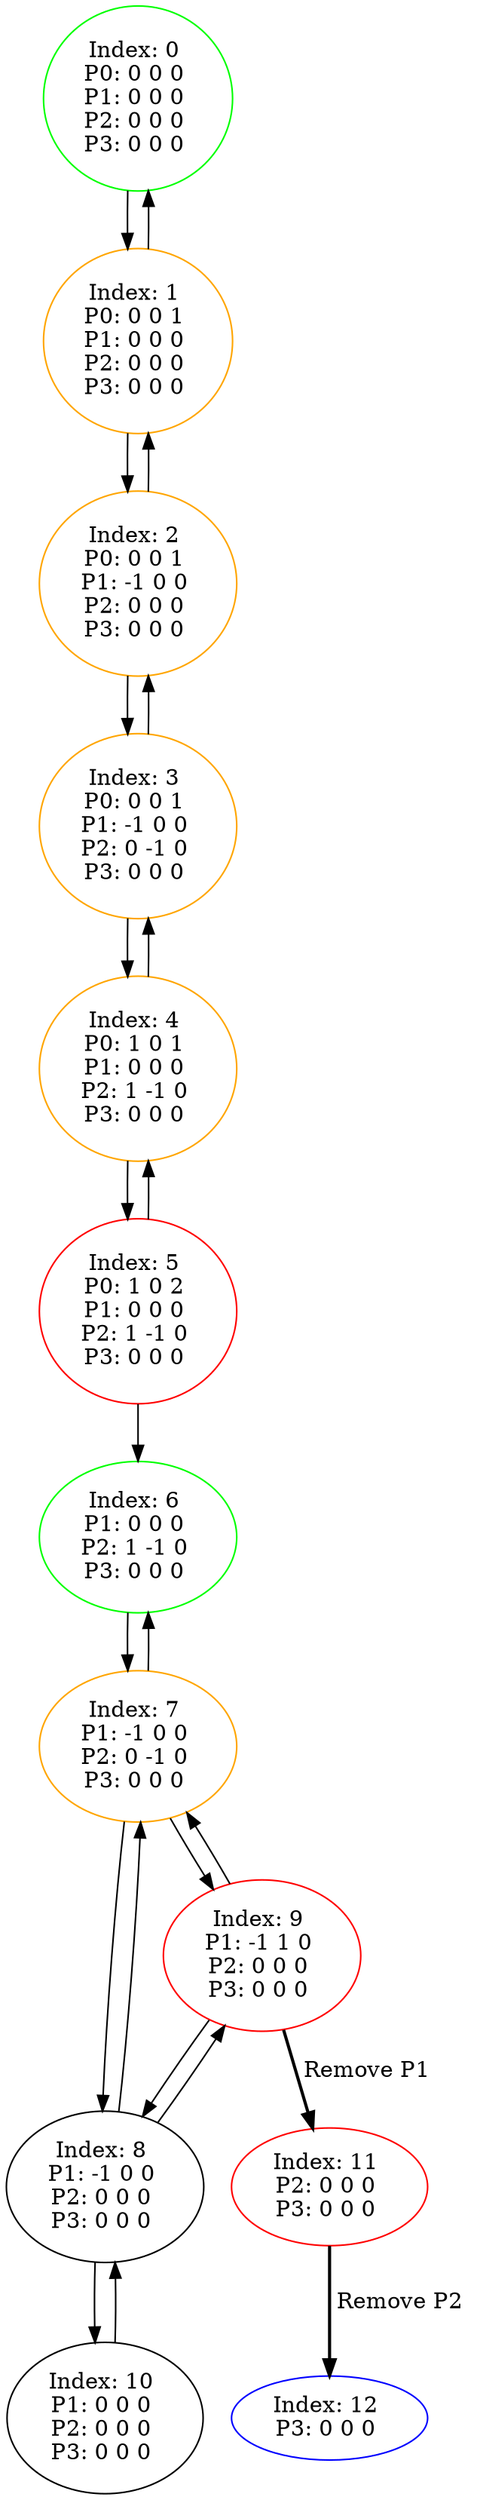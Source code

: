 digraph G {
color = "black"
0[label = "Index: 0 
P0: 0 0 0 
P1: 0 0 0 
P2: 0 0 0 
P3: 0 0 0 
", color = "green"]
1[label = "Index: 1 
P0: 0 0 1 
P1: 0 0 0 
P2: 0 0 0 
P3: 0 0 0 
", color = "orange"]
2[label = "Index: 2 
P0: 0 0 1 
P1: -1 0 0 
P2: 0 0 0 
P3: 0 0 0 
", color = "orange"]
3[label = "Index: 3 
P0: 0 0 1 
P1: -1 0 0 
P2: 0 -1 0 
P3: 0 0 0 
", color = "orange"]
4[label = "Index: 4 
P0: 1 0 1 
P1: 0 0 0 
P2: 1 -1 0 
P3: 0 0 0 
", color = "orange"]
5[label = "Index: 5 
P0: 1 0 2 
P1: 0 0 0 
P2: 1 -1 0 
P3: 0 0 0 
", color = "red"]
6[label = "Index: 6 
P1: 0 0 0 
P2: 1 -1 0 
P3: 0 0 0 
", color = "green"]
7[label = "Index: 7 
P1: -1 0 0 
P2: 0 -1 0 
P3: 0 0 0 
", color = "orange"]
8[label = "Index: 8 
P1: -1 0 0 
P2: 0 0 0 
P3: 0 0 0 
"]
9[label = "Index: 9 
P1: -1 1 0 
P2: 0 0 0 
P3: 0 0 0 
", color = "red"]
10[label = "Index: 10 
P1: 0 0 0 
P2: 0 0 0 
P3: 0 0 0 
"]
11[label = "Index: 11 
P2: 0 0 0 
P3: 0 0 0 
", color = "red"]
12[label = "Index: 12 
P3: 0 0 0 
", color = "blue"]
0 -> 1

1 -> 0
1 -> 2

2 -> 1
2 -> 3

3 -> 2
3 -> 4

4 -> 3
4 -> 5

5 -> 4
5 -> 6

6 -> 7

7 -> 6
7 -> 8
7 -> 9

8 -> 7
8 -> 10
8 -> 9

9 -> 7
9 -> 8
9 -> 11[style=bold label=" Remove P1 "];


10 -> 8

11 -> 12[style=bold label=" Remove P2 "];


}
